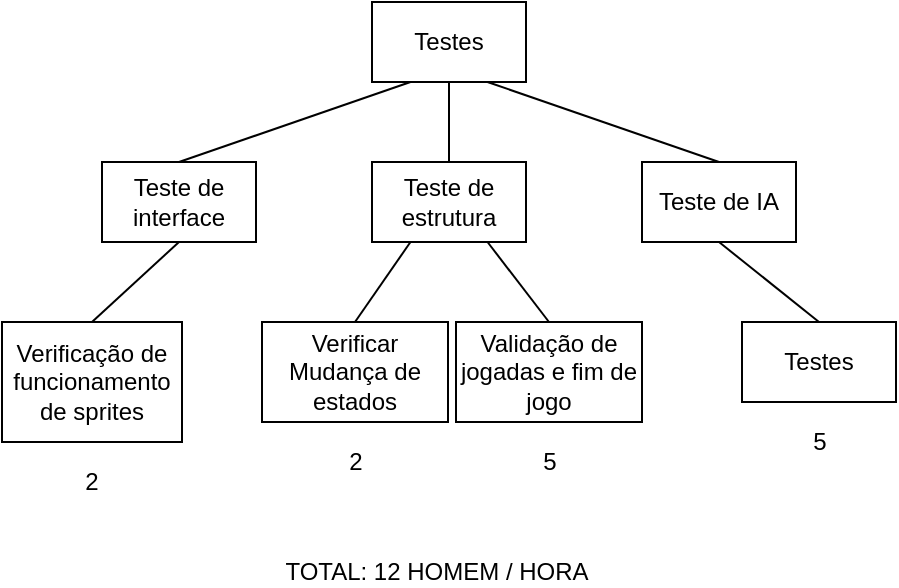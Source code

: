 <mxfile version="10.6.5" type="device"><diagram id="7-Iz0YH7_Ap9zU7B6aDv" name="Page-1"><mxGraphModel dx="1594" dy="765" grid="1" gridSize="10" guides="1" tooltips="1" connect="1" arrows="1" fold="1" page="1" pageScale="1" pageWidth="827" pageHeight="1169" math="0" shadow="0"><root><mxCell id="0"/><mxCell id="1" parent="0"/><mxCell id="kyBz1hVgmLYdv5hCiUxC-1" value="Testes" style="rounded=0;whiteSpace=wrap;html=1;" vertex="1" parent="1"><mxGeometry x="375" y="120" width="77" height="40" as="geometry"/></mxCell><mxCell id="kyBz1hVgmLYdv5hCiUxC-2" value="Teste de interface" style="rounded=0;whiteSpace=wrap;html=1;" vertex="1" parent="1"><mxGeometry x="240" y="200" width="77" height="40" as="geometry"/></mxCell><mxCell id="kyBz1hVgmLYdv5hCiUxC-3" value="Teste de estrutura" style="rounded=0;whiteSpace=wrap;html=1;" vertex="1" parent="1"><mxGeometry x="375" y="200" width="77" height="40" as="geometry"/></mxCell><mxCell id="kyBz1hVgmLYdv5hCiUxC-4" value="Teste de IA" style="rounded=0;whiteSpace=wrap;html=1;" vertex="1" parent="1"><mxGeometry x="510" y="200" width="77" height="40" as="geometry"/></mxCell><mxCell id="kyBz1hVgmLYdv5hCiUxC-5" value="Verificação de funcionamento de sprites" style="rounded=0;whiteSpace=wrap;html=1;" vertex="1" parent="1"><mxGeometry x="190" y="280" width="90" height="60" as="geometry"/></mxCell><mxCell id="kyBz1hVgmLYdv5hCiUxC-6" value="Verificar Mudança de estados" style="rounded=0;whiteSpace=wrap;html=1;" vertex="1" parent="1"><mxGeometry x="320" y="280" width="93" height="50" as="geometry"/></mxCell><mxCell id="kyBz1hVgmLYdv5hCiUxC-7" value="Validação de jogadas e fim de jogo" style="rounded=0;whiteSpace=wrap;html=1;" vertex="1" parent="1"><mxGeometry x="417" y="280" width="93" height="50" as="geometry"/></mxCell><mxCell id="kyBz1hVgmLYdv5hCiUxC-8" value="Testes" style="rounded=0;whiteSpace=wrap;html=1;" vertex="1" parent="1"><mxGeometry x="560" y="280" width="77" height="40" as="geometry"/></mxCell><mxCell id="kyBz1hVgmLYdv5hCiUxC-9" value="" style="endArrow=none;html=1;entryX=0.5;entryY=1;entryDx=0;entryDy=0;exitX=0.5;exitY=0;exitDx=0;exitDy=0;" edge="1" parent="1" source="kyBz1hVgmLYdv5hCiUxC-5" target="kyBz1hVgmLYdv5hCiUxC-2"><mxGeometry width="50" height="50" relative="1" as="geometry"><mxPoint x="190" y="390" as="sourcePoint"/><mxPoint x="240" y="340" as="targetPoint"/></mxGeometry></mxCell><mxCell id="kyBz1hVgmLYdv5hCiUxC-10" value="" style="endArrow=none;html=1;entryX=0.25;entryY=1;entryDx=0;entryDy=0;exitX=0.5;exitY=0;exitDx=0;exitDy=0;" edge="1" parent="1" source="kyBz1hVgmLYdv5hCiUxC-6" target="kyBz1hVgmLYdv5hCiUxC-3"><mxGeometry width="50" height="50" relative="1" as="geometry"><mxPoint x="239" y="290" as="sourcePoint"/><mxPoint x="289" y="250" as="targetPoint"/></mxGeometry></mxCell><mxCell id="kyBz1hVgmLYdv5hCiUxC-11" value="" style="endArrow=none;html=1;entryX=0.75;entryY=1;entryDx=0;entryDy=0;exitX=0.5;exitY=0;exitDx=0;exitDy=0;" edge="1" parent="1" source="kyBz1hVgmLYdv5hCiUxC-7" target="kyBz1hVgmLYdv5hCiUxC-3"><mxGeometry width="50" height="50" relative="1" as="geometry"><mxPoint x="385" y="290" as="sourcePoint"/><mxPoint x="404" y="250" as="targetPoint"/></mxGeometry></mxCell><mxCell id="kyBz1hVgmLYdv5hCiUxC-12" value="" style="endArrow=none;html=1;entryX=0.5;entryY=1;entryDx=0;entryDy=0;exitX=0.5;exitY=0;exitDx=0;exitDy=0;" edge="1" parent="1" source="kyBz1hVgmLYdv5hCiUxC-8" target="kyBz1hVgmLYdv5hCiUxC-4"><mxGeometry width="50" height="50" relative="1" as="geometry"><mxPoint x="466" y="290" as="sourcePoint"/><mxPoint x="443" y="250" as="targetPoint"/></mxGeometry></mxCell><mxCell id="kyBz1hVgmLYdv5hCiUxC-13" value="" style="endArrow=none;html=1;entryX=0.75;entryY=1;entryDx=0;entryDy=0;exitX=0.5;exitY=0;exitDx=0;exitDy=0;" edge="1" parent="1" source="kyBz1hVgmLYdv5hCiUxC-4" target="kyBz1hVgmLYdv5hCiUxC-1"><mxGeometry width="50" height="50" relative="1" as="geometry"><mxPoint x="609" y="290" as="sourcePoint"/><mxPoint x="559" y="250" as="targetPoint"/></mxGeometry></mxCell><mxCell id="kyBz1hVgmLYdv5hCiUxC-14" value="" style="endArrow=none;html=1;entryX=0.25;entryY=1;entryDx=0;entryDy=0;exitX=0.5;exitY=0;exitDx=0;exitDy=0;" edge="1" parent="1" source="kyBz1hVgmLYdv5hCiUxC-2" target="kyBz1hVgmLYdv5hCiUxC-1"><mxGeometry width="50" height="50" relative="1" as="geometry"><mxPoint x="559" y="210" as="sourcePoint"/><mxPoint x="443" y="170" as="targetPoint"/></mxGeometry></mxCell><mxCell id="kyBz1hVgmLYdv5hCiUxC-15" value="" style="endArrow=none;html=1;entryX=0.5;entryY=1;entryDx=0;entryDy=0;exitX=0.5;exitY=0;exitDx=0;exitDy=0;" edge="1" parent="1" source="kyBz1hVgmLYdv5hCiUxC-3" target="kyBz1hVgmLYdv5hCiUxC-1"><mxGeometry width="50" height="50" relative="1" as="geometry"><mxPoint x="289" y="210" as="sourcePoint"/><mxPoint x="404" y="170" as="targetPoint"/></mxGeometry></mxCell><mxCell id="kyBz1hVgmLYdv5hCiUxC-16" value="2" style="text;html=1;strokeColor=none;fillColor=none;align=center;verticalAlign=middle;whiteSpace=wrap;rounded=0;" vertex="1" parent="1"><mxGeometry x="215" y="350" width="40" height="20" as="geometry"/></mxCell><mxCell id="kyBz1hVgmLYdv5hCiUxC-17" value="2" style="text;html=1;strokeColor=none;fillColor=none;align=center;verticalAlign=middle;whiteSpace=wrap;rounded=0;" vertex="1" parent="1"><mxGeometry x="346.5" y="340" width="40" height="20" as="geometry"/></mxCell><mxCell id="kyBz1hVgmLYdv5hCiUxC-18" value="5" style="text;html=1;strokeColor=none;fillColor=none;align=center;verticalAlign=middle;whiteSpace=wrap;rounded=0;" vertex="1" parent="1"><mxGeometry x="443.5" y="340" width="40" height="20" as="geometry"/></mxCell><mxCell id="kyBz1hVgmLYdv5hCiUxC-19" value="5" style="text;html=1;strokeColor=none;fillColor=none;align=center;verticalAlign=middle;whiteSpace=wrap;rounded=0;" vertex="1" parent="1"><mxGeometry x="578.5" y="330" width="40" height="20" as="geometry"/></mxCell><mxCell id="kyBz1hVgmLYdv5hCiUxC-20" value="TOTAL: 12 HOMEM / HORA" style="text;html=1;strokeColor=none;fillColor=none;align=center;verticalAlign=middle;whiteSpace=wrap;rounded=0;" vertex="1" parent="1"><mxGeometry x="255" y="400" width="305" height="10" as="geometry"/></mxCell></root></mxGraphModel></diagram></mxfile>